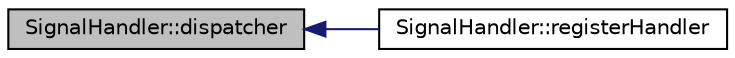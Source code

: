 digraph "SignalHandler::dispatcher"
{
  edge [fontname="Helvetica",fontsize="10",labelfontname="Helvetica",labelfontsize="10"];
  node [fontname="Helvetica",fontsize="10",shape=record];
  rankdir="LR";
  Node1 [label="SignalHandler::dispatcher",height=0.2,width=0.4,color="black", fillcolor="grey75", style="filled" fontcolor="black"];
  Node1 -> Node2 [dir="back",color="midnightblue",fontsize="10",style="solid",fontname="Helvetica"];
  Node2 [label="SignalHandler::registerHandler",height=0.2,width=0.4,color="black", fillcolor="white", style="filled",URL="$classSignalHandler.html#af11376ff56c905f739de1700e6891476"];
}
